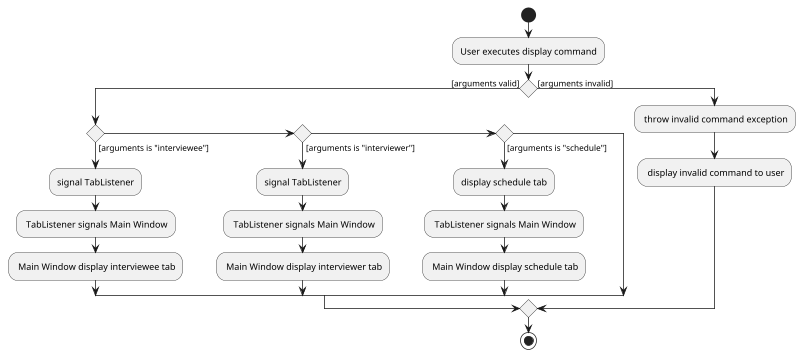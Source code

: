 @startuml
scale 3/4
start
:User executes display command;

'Since the beta syntax does not support placing the condition outside the
'diamond we place it as the true branch instead.
'Beta syntax also does not support multiple alternate paths, hence multiple
'diamond are used instead.


if () then ([arguments valid])
    if () then ([arguments is "interviewee"])
    :signal TabListener;
    - TabListener signals Main Window
    - Main Window display interviewee tab
    else if () then ([arguments is "interviewer"])
    :signal TabListener;
        - TabListener signals Main Window
        - Main Window display interviewer tab
    else if () then ([arguments is "schedule"])
    :display schedule tab;
    - TabListener signals Main Window
    - Main Window display schedule tab
    endif
else ([arguments invalid])
    : throw invalid command exception;
    - display invalid command to user
endif
stop
@end uml
